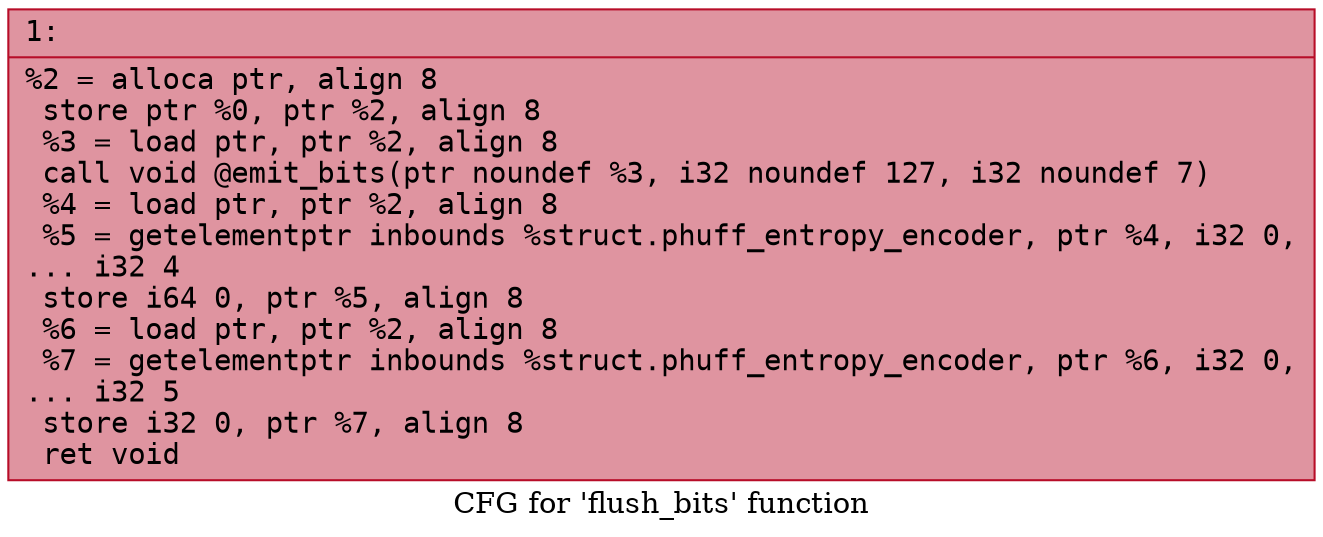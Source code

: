 digraph "CFG for 'flush_bits' function" {
	label="CFG for 'flush_bits' function";

	Node0x600002c1a440 [shape=record,color="#b70d28ff", style=filled, fillcolor="#b70d2870" fontname="Courier",label="{1:\l|  %2 = alloca ptr, align 8\l  store ptr %0, ptr %2, align 8\l  %3 = load ptr, ptr %2, align 8\l  call void @emit_bits(ptr noundef %3, i32 noundef 127, i32 noundef 7)\l  %4 = load ptr, ptr %2, align 8\l  %5 = getelementptr inbounds %struct.phuff_entropy_encoder, ptr %4, i32 0,\l... i32 4\l  store i64 0, ptr %5, align 8\l  %6 = load ptr, ptr %2, align 8\l  %7 = getelementptr inbounds %struct.phuff_entropy_encoder, ptr %6, i32 0,\l... i32 5\l  store i32 0, ptr %7, align 8\l  ret void\l}"];
}
